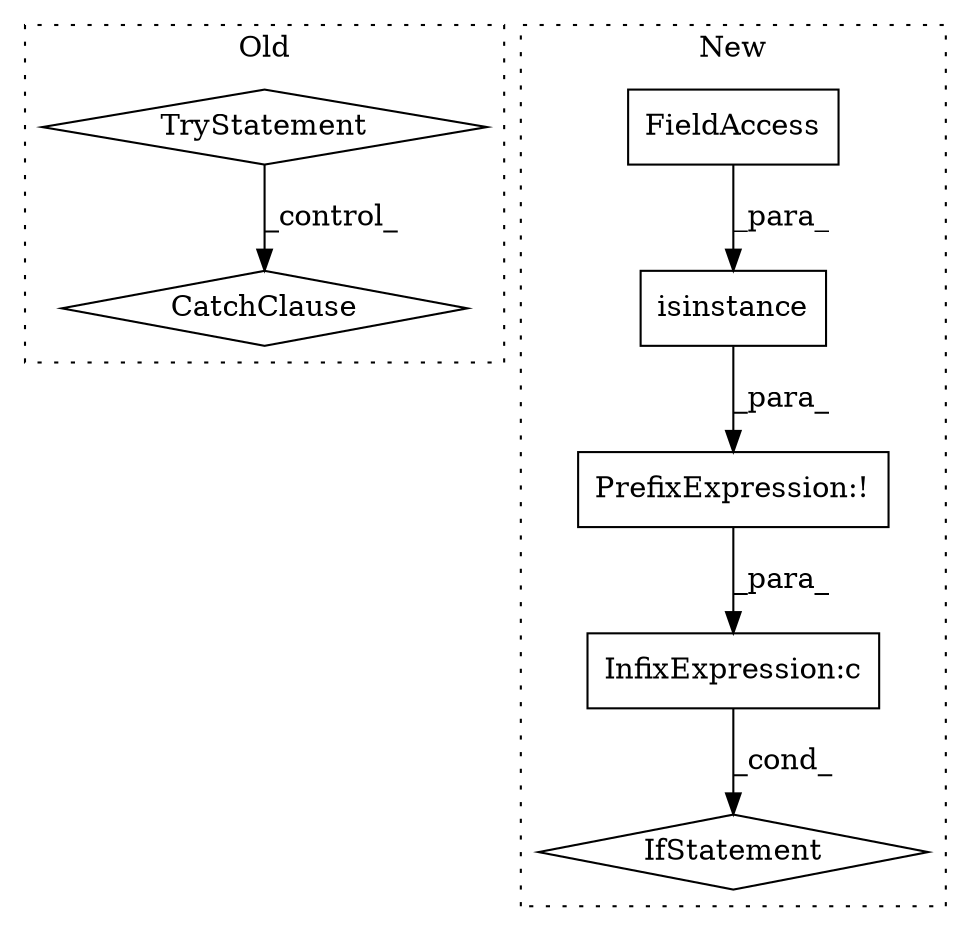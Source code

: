 digraph G {
subgraph cluster0 {
1 [label="TryStatement" a="54" s="1478" l="4" shape="diamond"];
4 [label="CatchClause" a="12" s="1574,1613" l="13,2" shape="diamond"];
label = "Old";
style="dotted";
}
subgraph cluster1 {
2 [label="isinstance" a="32" s="1999,2016" l="11,1" shape="box"];
3 [label="IfStatement" a="25" s="1959,2017" l="4,2" shape="diamond"];
5 [label="FieldAccess" a="22" s="2012" l="4" shape="box"];
6 [label="InfixExpression:c" a="27" s="1994" l="4" shape="box"];
7 [label="PrefixExpression:!" a="38" s="1998" l="1" shape="box"];
label = "New";
style="dotted";
}
1 -> 4 [label="_control_"];
2 -> 7 [label="_para_"];
5 -> 2 [label="_para_"];
6 -> 3 [label="_cond_"];
7 -> 6 [label="_para_"];
}
